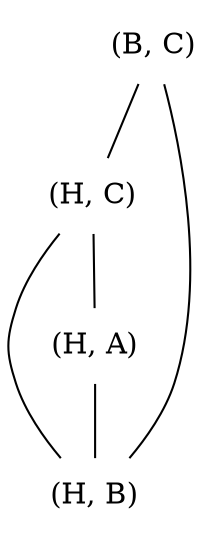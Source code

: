 graph g2{
    node [shape=plaintext];
    BC [label="(B, C)"];
    HB [label="(H, B)"];
    HC [label="(H, C)"];
    HA [label="(H, A)"];
    HB -- HC;
    HC -- HA;
    HB -- BC;
    BC -- HC;
    HA -- HB;
}



